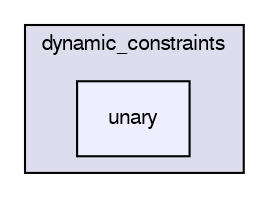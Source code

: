 digraph G {
  compound=true
  node [ fontsize="10", fontname="FreeSans"];
  edge [ labelfontsize="10", labelfontname="FreeSans"];
  subgraph clusterdir_56bbdbc9763fa7c61ce1b58c3a3f1850 {
    graph [ bgcolor="#ddddee", pencolor="black", label="dynamic_constraints" fontname="FreeSans", fontsize="10", URL="dir_56bbdbc9763fa7c61ce1b58c3a3f1850.html"]
  dir_7ddcf123a5f9cd3dadb1d45d1cdb4841 [shape=box, label="unary", style="filled", fillcolor="#eeeeff", pencolor="black", URL="dir_7ddcf123a5f9cd3dadb1d45d1cdb4841.html"];
  }
}
